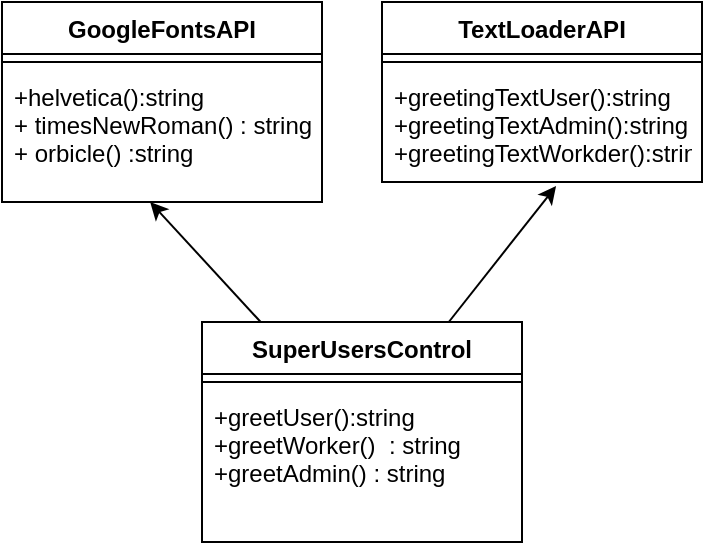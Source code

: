 <mxfile>
    <diagram id="whkLB5YNBfB6Ov7ERzGk" name="Страница 1">
        <mxGraphModel dx="353" dy="790" grid="1" gridSize="10" guides="1" tooltips="1" connect="1" arrows="1" fold="1" page="1" pageScale="1" pageWidth="827" pageHeight="1169" math="0" shadow="0">
            <root>
                <mxCell id="0"/>
                <mxCell id="1" parent="0"/>
                <mxCell id="23" value="TextLoaderAPI" style="swimlane;fontStyle=1;align=center;verticalAlign=top;childLayout=stackLayout;horizontal=1;startSize=26;horizontalStack=0;resizeParent=1;resizeParentMax=0;resizeLast=0;collapsible=1;marginBottom=0;" vertex="1" parent="1">
                    <mxGeometry x="360" y="20" width="160" height="90" as="geometry"/>
                </mxCell>
                <mxCell id="25" value="" style="line;strokeWidth=1;fillColor=none;align=left;verticalAlign=middle;spacingTop=-1;spacingLeft=3;spacingRight=3;rotatable=0;labelPosition=right;points=[];portConstraint=eastwest;" vertex="1" parent="23">
                    <mxGeometry y="26" width="160" height="8" as="geometry"/>
                </mxCell>
                <mxCell id="26" value="+greetingTextUser():string&#10;+greetingTextAdmin():string&#10;+greetingTextWorkder():string" style="text;strokeColor=none;fillColor=none;align=left;verticalAlign=top;spacingLeft=4;spacingRight=4;overflow=hidden;rotatable=0;points=[[0,0.5],[1,0.5]];portConstraint=eastwest;" vertex="1" parent="23">
                    <mxGeometry y="34" width="160" height="56" as="geometry"/>
                </mxCell>
                <mxCell id="27" value="GoogleFontsAPI" style="swimlane;fontStyle=1;align=center;verticalAlign=top;childLayout=stackLayout;horizontal=1;startSize=26;horizontalStack=0;resizeParent=1;resizeParentMax=0;resizeLast=0;collapsible=1;marginBottom=0;" vertex="1" parent="1">
                    <mxGeometry x="170" y="20" width="160" height="100" as="geometry"/>
                </mxCell>
                <mxCell id="29" value="" style="line;strokeWidth=1;fillColor=none;align=left;verticalAlign=middle;spacingTop=-1;spacingLeft=3;spacingRight=3;rotatable=0;labelPosition=right;points=[];portConstraint=eastwest;" vertex="1" parent="27">
                    <mxGeometry y="26" width="160" height="8" as="geometry"/>
                </mxCell>
                <mxCell id="30" value="+helvetica():string&#10;+ timesNewRoman() : string&#10;+ orbicle() :string" style="text;strokeColor=none;fillColor=none;align=left;verticalAlign=top;spacingLeft=4;spacingRight=4;overflow=hidden;rotatable=0;points=[[0,0.5],[1,0.5]];portConstraint=eastwest;" vertex="1" parent="27">
                    <mxGeometry y="34" width="160" height="66" as="geometry"/>
                </mxCell>
                <mxCell id="35" style="edgeStyle=none;html=1;entryX=0.463;entryY=1;entryDx=0;entryDy=0;entryPerimeter=0;" edge="1" parent="1" source="31" target="30">
                    <mxGeometry relative="1" as="geometry"/>
                </mxCell>
                <mxCell id="36" style="edgeStyle=none;html=1;entryX=0.544;entryY=1.036;entryDx=0;entryDy=0;entryPerimeter=0;" edge="1" parent="1" source="31" target="26">
                    <mxGeometry relative="1" as="geometry"/>
                </mxCell>
                <mxCell id="31" value="SuperUsersControl" style="swimlane;fontStyle=1;align=center;verticalAlign=top;childLayout=stackLayout;horizontal=1;startSize=26;horizontalStack=0;resizeParent=1;resizeParentMax=0;resizeLast=0;collapsible=1;marginBottom=0;" vertex="1" parent="1">
                    <mxGeometry x="270" y="180" width="160" height="110" as="geometry"/>
                </mxCell>
                <mxCell id="33" value="" style="line;strokeWidth=1;fillColor=none;align=left;verticalAlign=middle;spacingTop=-1;spacingLeft=3;spacingRight=3;rotatable=0;labelPosition=right;points=[];portConstraint=eastwest;" vertex="1" parent="31">
                    <mxGeometry y="26" width="160" height="8" as="geometry"/>
                </mxCell>
                <mxCell id="34" value="+greetUser():string&#10;+greetWorker()  : string&#10;+greetAdmin() : string" style="text;strokeColor=none;fillColor=none;align=left;verticalAlign=top;spacingLeft=4;spacingRight=4;overflow=hidden;rotatable=0;points=[[0,0.5],[1,0.5]];portConstraint=eastwest;" vertex="1" parent="31">
                    <mxGeometry y="34" width="160" height="76" as="geometry"/>
                </mxCell>
            </root>
        </mxGraphModel>
    </diagram>
</mxfile>